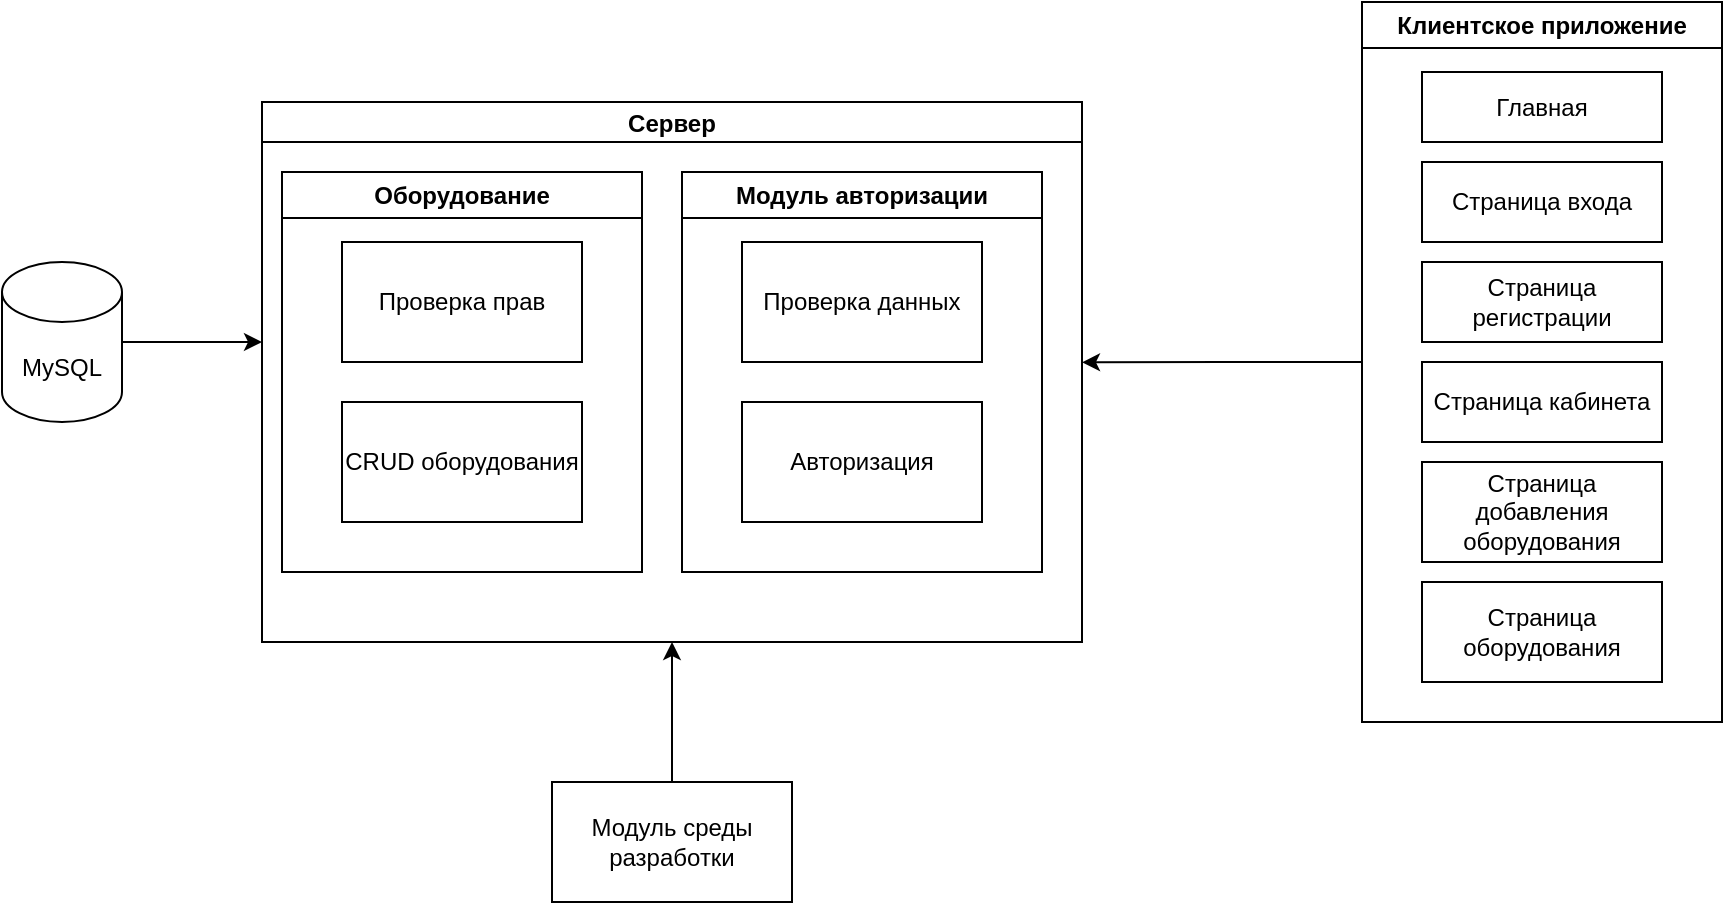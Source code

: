 <mxfile version="26.2.14">
  <diagram id="rAG8T4HZwGrHt0T3zGCi" name="Страница — 1">
    <mxGraphModel dx="1037" dy="589" grid="1" gridSize="10" guides="1" tooltips="1" connect="1" arrows="1" fold="1" page="1" pageScale="1" pageWidth="827" pageHeight="1169" math="0" shadow="0">
      <root>
        <mxCell id="0" />
        <mxCell id="1" parent="0" />
        <mxCell id="4e-YR97BaK9OGOgj_7pu-32" value="" style="edgeStyle=orthogonalEdgeStyle;rounded=0;orthogonalLoop=1;jettySize=auto;html=1;" edge="1" parent="1" source="4e-YR97BaK9OGOgj_7pu-1">
          <mxGeometry relative="1" as="geometry">
            <mxPoint x="290" y="180" as="targetPoint" />
          </mxGeometry>
        </mxCell>
        <mxCell id="4e-YR97BaK9OGOgj_7pu-1" value="MySQL" style="shape=cylinder3;whiteSpace=wrap;html=1;boundedLbl=1;backgroundOutline=1;size=15;" vertex="1" parent="1">
          <mxGeometry x="160" y="140" width="60" height="80" as="geometry" />
        </mxCell>
        <mxCell id="4e-YR97BaK9OGOgj_7pu-3" value="Сервер" style="swimlane;startSize=20;horizontal=1;containerType=tree;newEdgeStyle={&quot;edgeStyle&quot;:&quot;elbowEdgeStyle&quot;,&quot;startArrow&quot;:&quot;none&quot;,&quot;endArrow&quot;:&quot;none&quot;};" vertex="1" parent="1">
          <mxGeometry x="290" y="60" width="410" height="270" as="geometry">
            <mxRectangle x="310" y="50" width="90" height="30" as="alternateBounds" />
          </mxGeometry>
        </mxCell>
        <mxCell id="4e-YR97BaK9OGOgj_7pu-10" value="Оборудование" style="swimlane;whiteSpace=wrap;html=1;" vertex="1" parent="4e-YR97BaK9OGOgj_7pu-3">
          <mxGeometry x="10" y="35" width="180" height="200" as="geometry" />
        </mxCell>
        <mxCell id="4e-YR97BaK9OGOgj_7pu-14" value="Проверка прав" style="rounded=0;whiteSpace=wrap;html=1;" vertex="1" parent="4e-YR97BaK9OGOgj_7pu-10">
          <mxGeometry x="30" y="35" width="120" height="60" as="geometry" />
        </mxCell>
        <mxCell id="4e-YR97BaK9OGOgj_7pu-15" value="CRUD оборудования" style="rounded=0;whiteSpace=wrap;html=1;" vertex="1" parent="4e-YR97BaK9OGOgj_7pu-10">
          <mxGeometry x="30" y="115" width="120" height="60" as="geometry" />
        </mxCell>
        <mxCell id="4e-YR97BaK9OGOgj_7pu-11" value="Модуль авторизации" style="swimlane;whiteSpace=wrap;html=1;" vertex="1" parent="4e-YR97BaK9OGOgj_7pu-3">
          <mxGeometry x="210" y="35" width="180" height="200" as="geometry" />
        </mxCell>
        <mxCell id="4e-YR97BaK9OGOgj_7pu-12" value="Проверка данных" style="rounded=0;whiteSpace=wrap;html=1;" vertex="1" parent="4e-YR97BaK9OGOgj_7pu-11">
          <mxGeometry x="30" y="35" width="120" height="60" as="geometry" />
        </mxCell>
        <mxCell id="4e-YR97BaK9OGOgj_7pu-13" value="Авторизация" style="rounded=0;whiteSpace=wrap;html=1;" vertex="1" parent="4e-YR97BaK9OGOgj_7pu-11">
          <mxGeometry x="30" y="115" width="120" height="60" as="geometry" />
        </mxCell>
        <mxCell id="4e-YR97BaK9OGOgj_7pu-31" style="edgeStyle=orthogonalEdgeStyle;rounded=0;orthogonalLoop=1;jettySize=auto;html=1;entryX=0.5;entryY=1;entryDx=0;entryDy=0;" edge="1" parent="1" source="4e-YR97BaK9OGOgj_7pu-9" target="4e-YR97BaK9OGOgj_7pu-3">
          <mxGeometry relative="1" as="geometry" />
        </mxCell>
        <mxCell id="4e-YR97BaK9OGOgj_7pu-9" value="Модуль среды разработки" style="rounded=0;whiteSpace=wrap;html=1;" vertex="1" parent="1">
          <mxGeometry x="435" y="400" width="120" height="60" as="geometry" />
        </mxCell>
        <mxCell id="4e-YR97BaK9OGOgj_7pu-30" style="edgeStyle=orthogonalEdgeStyle;rounded=0;orthogonalLoop=1;jettySize=auto;html=1;exitX=0;exitY=0.5;exitDx=0;exitDy=0;" edge="1" parent="1" source="4e-YR97BaK9OGOgj_7pu-16">
          <mxGeometry relative="1" as="geometry">
            <mxPoint x="700.0" y="190.167" as="targetPoint" />
          </mxGeometry>
        </mxCell>
        <mxCell id="4e-YR97BaK9OGOgj_7pu-16" value="Клиентское приложение" style="swimlane;whiteSpace=wrap;html=1;" vertex="1" parent="1">
          <mxGeometry x="840" y="10" width="180" height="360" as="geometry" />
        </mxCell>
        <mxCell id="4e-YR97BaK9OGOgj_7pu-17" value="Главная" style="rounded=0;whiteSpace=wrap;html=1;" vertex="1" parent="4e-YR97BaK9OGOgj_7pu-16">
          <mxGeometry x="30" y="35" width="120" height="35" as="geometry" />
        </mxCell>
        <mxCell id="4e-YR97BaK9OGOgj_7pu-18" value="Страница входа" style="rounded=0;whiteSpace=wrap;html=1;" vertex="1" parent="4e-YR97BaK9OGOgj_7pu-16">
          <mxGeometry x="30" y="80" width="120" height="40" as="geometry" />
        </mxCell>
        <mxCell id="4e-YR97BaK9OGOgj_7pu-20" value="Страница регистрации" style="rounded=0;whiteSpace=wrap;html=1;" vertex="1" parent="4e-YR97BaK9OGOgj_7pu-16">
          <mxGeometry x="30" y="130" width="120" height="40" as="geometry" />
        </mxCell>
        <mxCell id="4e-YR97BaK9OGOgj_7pu-21" value="Страница кабинета" style="rounded=0;whiteSpace=wrap;html=1;" vertex="1" parent="4e-YR97BaK9OGOgj_7pu-16">
          <mxGeometry x="30" y="180" width="120" height="40" as="geometry" />
        </mxCell>
        <mxCell id="4e-YR97BaK9OGOgj_7pu-22" value="Страница добавления оборудования" style="rounded=0;whiteSpace=wrap;html=1;" vertex="1" parent="4e-YR97BaK9OGOgj_7pu-16">
          <mxGeometry x="30" y="230" width="120" height="50" as="geometry" />
        </mxCell>
        <mxCell id="4e-YR97BaK9OGOgj_7pu-29" value="Страница оборудования" style="rounded=0;whiteSpace=wrap;html=1;" vertex="1" parent="4e-YR97BaK9OGOgj_7pu-16">
          <mxGeometry x="30" y="290" width="120" height="50" as="geometry" />
        </mxCell>
      </root>
    </mxGraphModel>
  </diagram>
</mxfile>
